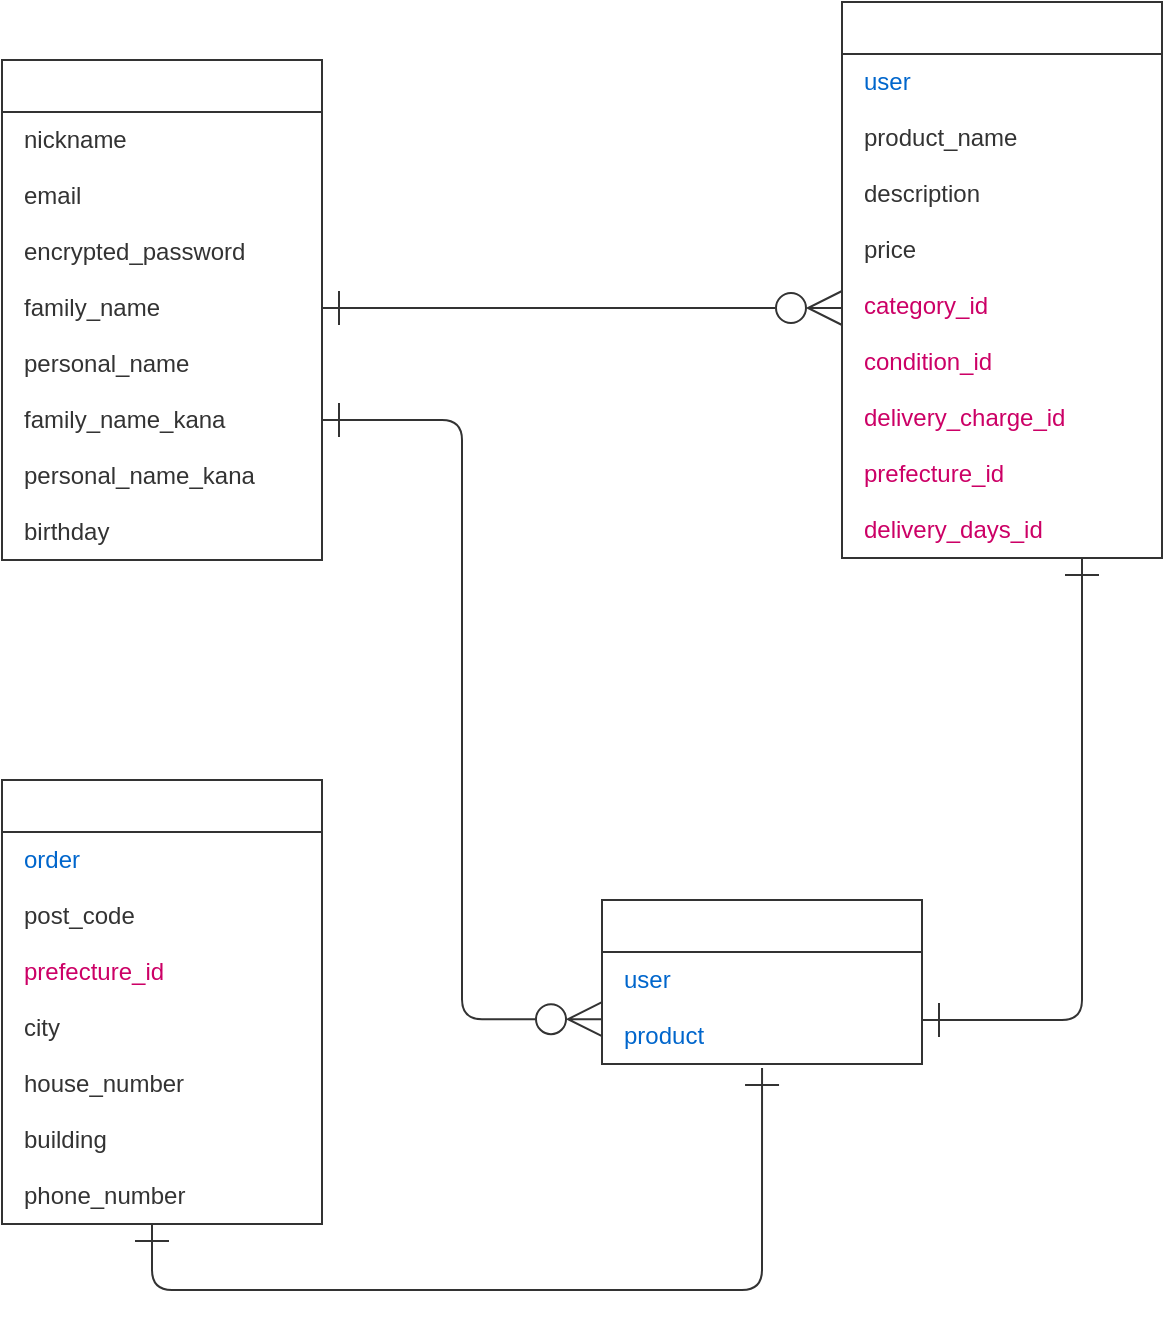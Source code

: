 <mxfile>
    <diagram id="77LYORzH_aGihgvh3ffn" name="ページ1">
        <mxGraphModel dx="563" dy="495" grid="0" gridSize="15" guides="1" tooltips="1" connect="1" arrows="1" fold="1" page="1" pageScale="1" pageWidth="1169" pageHeight="827" background="#ffffff" math="0" shadow="0">
            <root>
                <mxCell id="0"/>
                <mxCell id="1" parent="0"/>
                <mxCell id="2" value="users" style="swimlane;fontStyle=0;childLayout=stackLayout;horizontal=1;startSize=26;horizontalStack=0;resizeParent=1;resizeParentMax=0;resizeLast=0;collapsible=1;marginBottom=0;align=center;fontSize=14;verticalAlign=middle;fontColor=#FFFFFF;strokeColor=#333333;aspect=fixed;" vertex="1" parent="1">
                    <mxGeometry x="120" y="120" width="160" height="250" as="geometry"/>
                </mxCell>
                <mxCell id="12" value="nickname" style="text;html=1;resizable=0;autosize=1;align=left;verticalAlign=middle;points=[];fillColor=none;strokeColor=none;rounded=0;shadow=0;fontSize=12;spacingLeft=6;spacing=5;fontColor=#333333;" vertex="1" parent="2">
                    <mxGeometry y="26" width="160" height="28" as="geometry"/>
                </mxCell>
                <mxCell id="14" value="email&lt;br&gt;" style="text;html=1;resizable=0;autosize=1;align=left;verticalAlign=middle;points=[];fillColor=none;strokeColor=none;rounded=0;shadow=0;fontSize=12;spacingLeft=6;spacing=5;fontColor=#333333;" vertex="1" parent="2">
                    <mxGeometry y="54" width="160" height="28" as="geometry"/>
                </mxCell>
                <mxCell id="10" value="&lt;font&gt;encrypted_password&lt;/font&gt;" style="text;html=1;resizable=0;autosize=1;align=left;verticalAlign=middle;points=[];fillColor=none;strokeColor=none;rounded=0;shadow=0;fontSize=12;spacingLeft=6;spacing=5;fontColor=#333333;" vertex="1" parent="2">
                    <mxGeometry y="82" width="160" height="28" as="geometry"/>
                </mxCell>
                <mxCell id="15" value="family_name" style="text;html=1;resizable=0;autosize=1;align=left;verticalAlign=middle;points=[];fillColor=none;strokeColor=none;rounded=0;shadow=0;fontSize=12;spacingLeft=6;spacing=5;fontColor=#333333;" vertex="1" parent="2">
                    <mxGeometry y="110" width="160" height="28" as="geometry"/>
                </mxCell>
                <mxCell id="17" value="personal_name" style="text;html=1;resizable=0;autosize=1;align=left;verticalAlign=middle;points=[];fillColor=none;strokeColor=none;rounded=0;shadow=0;fontSize=12;spacingLeft=6;spacing=5;fontColor=#333333;" vertex="1" parent="2">
                    <mxGeometry y="138" width="160" height="28" as="geometry"/>
                </mxCell>
                <mxCell id="16" value="family_name_kana" style="text;html=1;resizable=0;autosize=1;align=left;verticalAlign=middle;points=[];fillColor=none;strokeColor=none;rounded=0;shadow=0;fontSize=12;spacingLeft=6;spacing=5;fontColor=#333333;labelBackgroundColor=none;" vertex="1" parent="2">
                    <mxGeometry y="166" width="160" height="28" as="geometry"/>
                </mxCell>
                <mxCell id="13" value="personal_name_kana" style="text;html=1;resizable=0;autosize=1;align=left;verticalAlign=middle;points=[];fillColor=none;strokeColor=none;rounded=0;shadow=0;fontSize=12;spacingLeft=6;spacing=5;fontColor=#333333;labelBackgroundColor=none;" vertex="1" parent="2">
                    <mxGeometry y="194" width="160" height="28" as="geometry"/>
                </mxCell>
                <mxCell id="11" value="birthday" style="text;html=1;resizable=0;autosize=1;align=left;verticalAlign=middle;points=[];fillColor=none;strokeColor=none;rounded=0;shadow=0;fontSize=12;spacingLeft=6;spacing=5;fontColor=#333333;labelBackgroundColor=none;" vertex="1" parent="2">
                    <mxGeometry y="222" width="160" height="28" as="geometry"/>
                </mxCell>
                <mxCell id="55" value="products" style="swimlane;fontStyle=0;childLayout=stackLayout;horizontal=1;startSize=26;horizontalStack=0;resizeParent=1;resizeParentMax=0;resizeLast=0;collapsible=1;marginBottom=0;align=center;fontSize=14;verticalAlign=middle;fontColor=#FFFFFF;strokeColor=#333333;" vertex="1" parent="1">
                    <mxGeometry x="540" y="91" width="160" height="278" as="geometry"/>
                </mxCell>
                <mxCell id="59" value="&lt;font color=&quot;#0066cc&quot;&gt;user&lt;/font&gt;" style="text;html=1;resizable=0;autosize=1;align=left;verticalAlign=middle;points=[];fillColor=none;strokeColor=none;rounded=0;shadow=0;fontSize=12;spacingLeft=6;spacing=5;fontColor=#333333;" vertex="1" parent="55">
                    <mxGeometry y="26" width="160" height="28" as="geometry"/>
                </mxCell>
                <mxCell id="64" value="product_name" style="text;html=1;resizable=0;autosize=1;align=left;verticalAlign=middle;points=[];fillColor=none;strokeColor=none;rounded=0;shadow=0;fontSize=12;spacingLeft=6;spacing=5;fontColor=#333333;labelBackgroundColor=none;labelBorderColor=none;" vertex="1" parent="55">
                    <mxGeometry y="54" width="160" height="28" as="geometry"/>
                </mxCell>
                <mxCell id="57" value="description" style="text;html=1;resizable=0;autosize=1;align=left;verticalAlign=middle;points=[];fillColor=none;strokeColor=none;rounded=0;shadow=0;fontSize=12;spacingLeft=6;spacing=5;fontColor=#333333;" vertex="1" parent="55">
                    <mxGeometry y="82" width="160" height="28" as="geometry"/>
                </mxCell>
                <mxCell id="58" value="&lt;font&gt;price&lt;/font&gt;" style="text;html=1;resizable=0;autosize=1;align=left;verticalAlign=middle;points=[];fillColor=none;strokeColor=none;rounded=0;shadow=0;fontSize=12;spacingLeft=6;spacing=5;fontColor=#333333;" vertex="1" parent="55">
                    <mxGeometry y="110" width="160" height="28" as="geometry"/>
                </mxCell>
                <mxCell id="60" value="category_id" style="text;html=1;resizable=0;autosize=1;align=left;verticalAlign=middle;points=[];fillColor=none;strokeColor=none;rounded=0;shadow=0;fontSize=12;spacingLeft=6;spacing=5;fontColor=#CC0066;" vertex="1" parent="55">
                    <mxGeometry y="138" width="160" height="28" as="geometry"/>
                </mxCell>
                <mxCell id="61" value="condition_id" style="text;html=1;resizable=0;autosize=1;align=left;verticalAlign=middle;points=[];fillColor=none;strokeColor=none;rounded=0;shadow=0;fontSize=12;spacingLeft=6;spacing=5;fontColor=#CC0066;labelBackgroundColor=none;" vertex="1" parent="55">
                    <mxGeometry y="166" width="160" height="28" as="geometry"/>
                </mxCell>
                <mxCell id="62" value="delivery_charge_id" style="text;html=1;resizable=0;autosize=1;align=left;verticalAlign=middle;points=[];fillColor=none;strokeColor=none;rounded=0;shadow=0;fontSize=12;spacingLeft=6;spacing=5;fontColor=#CC0066;labelBackgroundColor=none;" vertex="1" parent="55">
                    <mxGeometry y="194" width="160" height="28" as="geometry"/>
                </mxCell>
                <mxCell id="63" value="prefecture_id" style="text;html=1;resizable=0;autosize=1;align=left;verticalAlign=middle;points=[];fillColor=none;strokeColor=none;rounded=0;shadow=0;fontSize=12;spacingLeft=6;spacing=5;fontColor=#CC0066;labelBackgroundColor=none;" vertex="1" parent="55">
                    <mxGeometry y="222" width="160" height="28" as="geometry"/>
                </mxCell>
                <mxCell id="66" value="delivery_days_id" style="text;html=1;resizable=0;autosize=1;align=left;verticalAlign=middle;points=[];fillColor=none;strokeColor=none;rounded=0;shadow=0;fontSize=12;spacingLeft=6;spacing=5;fontColor=#CC0066;labelBackgroundColor=none;" vertex="1" parent="55">
                    <mxGeometry y="250" width="160" height="28" as="geometry"/>
                </mxCell>
                <mxCell id="85" value="" style="edgeStyle=none;html=1;fontFamily=Helvetica;fontSize=12;fontColor=#CC0066;startSize=15;strokeColor=#333333;endArrow=ERzeroToMany;endFill=0;startArrow=ERone;startFill=0;strokeWidth=1;jumpSize=6;sourcePerimeterSpacing=0;endSize=15;" edge="1" parent="1" source="15">
                    <mxGeometry relative="1" as="geometry">
                        <mxPoint x="540" y="244" as="targetPoint"/>
                    </mxGeometry>
                </mxCell>
                <mxCell id="86" value="addresses" style="swimlane;fontStyle=0;childLayout=stackLayout;horizontal=1;startSize=26;horizontalStack=0;resizeParent=1;resizeParentMax=0;resizeLast=0;collapsible=1;marginBottom=0;align=center;fontSize=14;verticalAlign=middle;fontColor=#FFFFFF;strokeColor=#333333;aspect=fixed;" vertex="1" parent="1">
                    <mxGeometry x="120" y="480" width="160" height="222" as="geometry"/>
                </mxCell>
                <mxCell id="104" value="&lt;font color=&quot;#0066cc&quot;&gt;order&lt;/font&gt;" style="text;html=1;resizable=0;autosize=1;align=left;verticalAlign=middle;points=[];fillColor=none;strokeColor=none;rounded=0;shadow=0;fontSize=12;spacingLeft=6;spacing=5;fontColor=#333333;" vertex="1" parent="86">
                    <mxGeometry y="26" width="160" height="28" as="geometry"/>
                </mxCell>
                <mxCell id="87" value="post_code" style="text;html=1;resizable=0;autosize=1;align=left;verticalAlign=middle;points=[];fillColor=none;strokeColor=none;rounded=0;shadow=0;fontSize=12;spacingLeft=6;spacing=5;fontColor=#333333;" vertex="1" parent="86">
                    <mxGeometry y="54" width="160" height="28" as="geometry"/>
                </mxCell>
                <mxCell id="88" value="&lt;font color=&quot;#cc0066&quot;&gt;prefecture_id&lt;/font&gt;" style="text;html=1;resizable=0;autosize=1;align=left;verticalAlign=middle;points=[];fillColor=none;strokeColor=none;rounded=0;shadow=0;fontSize=12;spacingLeft=6;spacing=5;fontColor=#333333;" vertex="1" parent="86">
                    <mxGeometry y="82" width="160" height="28" as="geometry"/>
                </mxCell>
                <mxCell id="89" value="&lt;font&gt;city&lt;/font&gt;" style="text;html=1;resizable=0;autosize=1;align=left;verticalAlign=middle;points=[];fillColor=none;strokeColor=none;rounded=0;shadow=0;fontSize=12;spacingLeft=6;spacing=5;fontColor=#333333;" vertex="1" parent="86">
                    <mxGeometry y="110" width="160" height="28" as="geometry"/>
                </mxCell>
                <mxCell id="90" value="house_number" style="text;html=1;resizable=0;autosize=1;align=left;verticalAlign=middle;points=[];fillColor=none;strokeColor=none;rounded=0;shadow=0;fontSize=12;spacingLeft=6;spacing=5;fontColor=#333333;" vertex="1" parent="86">
                    <mxGeometry y="138" width="160" height="28" as="geometry"/>
                </mxCell>
                <mxCell id="91" value="building" style="text;html=1;resizable=0;autosize=1;align=left;verticalAlign=middle;points=[];fillColor=none;strokeColor=none;rounded=0;shadow=0;fontSize=12;spacingLeft=6;spacing=5;fontColor=#333333;" vertex="1" parent="86">
                    <mxGeometry y="166" width="160" height="28" as="geometry"/>
                </mxCell>
                <mxCell id="93" value="phone_number" style="text;html=1;resizable=0;autosize=1;align=left;verticalAlign=middle;points=[];fillColor=none;strokeColor=none;rounded=0;shadow=0;fontSize=12;spacingLeft=6;spacing=5;fontColor=#333333;labelBackgroundColor=none;" vertex="1" parent="86">
                    <mxGeometry y="194" width="160" height="28" as="geometry"/>
                </mxCell>
                <mxCell id="106" value="orders" style="swimlane;fontStyle=0;childLayout=stackLayout;horizontal=1;startSize=26;horizontalStack=0;resizeParent=1;resizeParentMax=0;resizeLast=0;collapsible=1;marginBottom=0;align=center;fontSize=14;verticalAlign=middle;fontColor=#FFFFFF;strokeColor=#333333;aspect=fixed;" vertex="1" parent="1">
                    <mxGeometry x="420" y="540" width="160" height="82" as="geometry"/>
                </mxCell>
                <mxCell id="107" value="&lt;font color=&quot;#0066cc&quot;&gt;user&lt;/font&gt;" style="text;html=1;resizable=0;autosize=1;align=left;verticalAlign=middle;points=[];fillColor=none;strokeColor=none;rounded=0;shadow=0;fontSize=12;spacingLeft=6;spacing=5;fontColor=#333333;" vertex="1" parent="106">
                    <mxGeometry y="26" width="160" height="28" as="geometry"/>
                </mxCell>
                <mxCell id="108" value="&lt;font color=&quot;#0066cc&quot;&gt;product&lt;/font&gt;" style="text;html=1;resizable=0;autosize=1;align=left;verticalAlign=middle;points=[];fillColor=none;strokeColor=none;rounded=0;shadow=0;fontSize=12;spacingLeft=6;spacing=5;fontColor=#333333;" vertex="1" parent="106">
                    <mxGeometry y="54" width="160" height="28" as="geometry"/>
                </mxCell>
                <mxCell id="129" style="edgeStyle=orthogonalEdgeStyle;shape=connector;rounded=1;jumpSize=6;html=1;labelBackgroundColor=default;fontFamily=Helvetica;fontSize=12;fontColor=#0066CC;startArrow=ERone;startFill=0;endArrow=ERone;endFill=0;startSize=15;endSize=15;sourcePerimeterSpacing=0;strokeColor=#333333;strokeWidth=1;targetPerimeterSpacing=0;entryX=0.75;entryY=1.001;entryDx=0;entryDy=0;entryPerimeter=0;" edge="1" parent="1" source="108" target="66">
                    <mxGeometry relative="1" as="geometry">
                        <mxPoint x="660" y="405" as="targetPoint"/>
                        <Array as="points">
                            <mxPoint x="660" y="600"/>
                        </Array>
                    </mxGeometry>
                </mxCell>
                <mxCell id="130" style="edgeStyle=orthogonalEdgeStyle;shape=connector;rounded=1;jumpSize=6;html=1;labelBackgroundColor=default;fontFamily=Helvetica;fontSize=12;fontColor=#0066CC;startArrow=ERone;startFill=0;endArrow=ERzeroToMany;endFill=0;startSize=15;endSize=15;sourcePerimeterSpacing=0;targetPerimeterSpacing=0;strokeColor=#333333;strokeWidth=1;entryX=0;entryY=0.2;entryDx=0;entryDy=0;entryPerimeter=0;" edge="1" parent="1" source="16" target="108">
                    <mxGeometry relative="1" as="geometry">
                        <mxPoint x="390" y="600" as="targetPoint"/>
                    </mxGeometry>
                </mxCell>
                <mxCell id="131" style="edgeStyle=orthogonalEdgeStyle;shape=connector;rounded=1;jumpSize=6;html=1;labelBackgroundColor=default;fontFamily=Helvetica;fontSize=12;fontColor=#0066CC;startArrow=ERone;startFill=0;endArrow=ERone;endFill=0;startSize=15;endSize=15;sourcePerimeterSpacing=0;targetPerimeterSpacing=0;strokeColor=#333333;strokeWidth=1;" edge="1" parent="1" target="93">
                    <mxGeometry relative="1" as="geometry">
                        <mxPoint x="500.026" y="624" as="sourcePoint"/>
                        <mxPoint x="195.36" y="704.324" as="targetPoint"/>
                        <Array as="points">
                            <mxPoint x="500" y="735"/>
                            <mxPoint x="195" y="735"/>
                        </Array>
                    </mxGeometry>
                </mxCell>
            </root>
        </mxGraphModel>
    </diagram>
</mxfile>